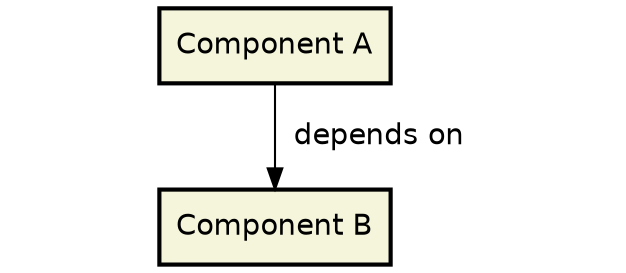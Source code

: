 // WildFly Component Dependencies
// build with
// dot -Tsvg a-depends-on-b.dot -o a-depends-on-b.svg

digraph {
    compound=true
    newrank=true
    graph [bgcolor="transparent" fontname="helvetica"]
    node [fontname="helvetica" shape=box]
    edge [fontname="helvetica"]

    "A" [style="bold,filled" fillcolor="beige" label="Component A"]
    "0" [style="invisible"]
    "B" [style="bold,filled" fillcolor="beige" label="Component B"]
    "Y" [style="invisible" label="YYYYYYYYY"]

    "A" -> "0" [style="invisible" dir="none"]
    "A" -> "B" [label="  depends on"]
    "A" -> "Y" [style="invisible" dir="none"]

}
